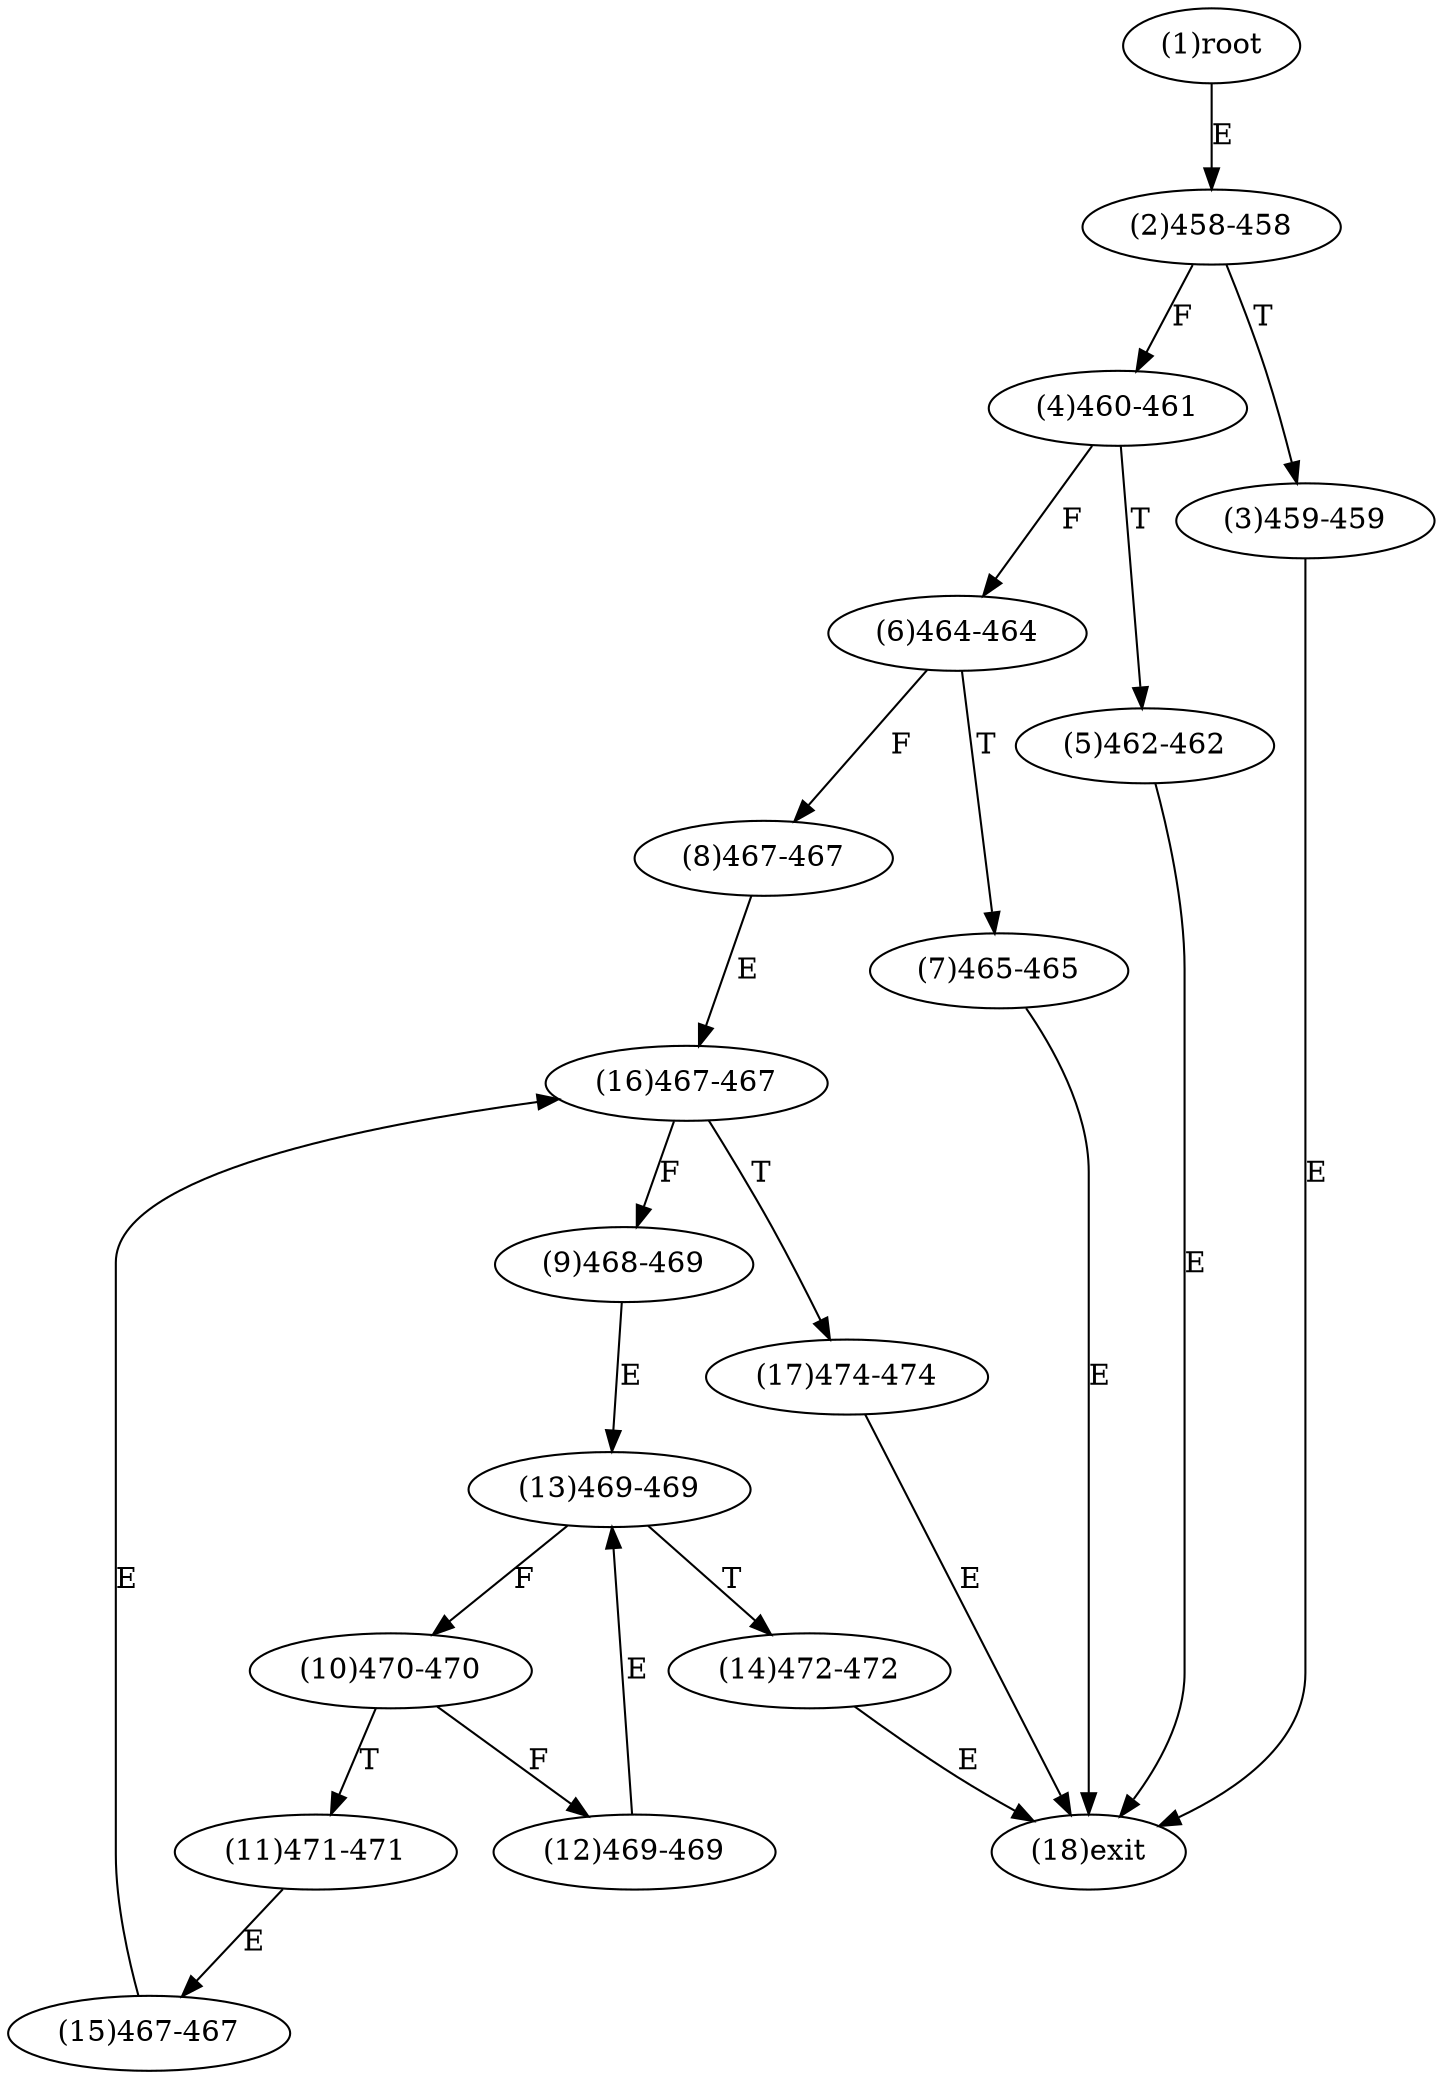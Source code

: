 digraph "" { 
1[ label="(1)root"];
2[ label="(2)458-458"];
3[ label="(3)459-459"];
4[ label="(4)460-461"];
5[ label="(5)462-462"];
6[ label="(6)464-464"];
7[ label="(7)465-465"];
8[ label="(8)467-467"];
9[ label="(9)468-469"];
10[ label="(10)470-470"];
11[ label="(11)471-471"];
12[ label="(12)469-469"];
13[ label="(13)469-469"];
14[ label="(14)472-472"];
15[ label="(15)467-467"];
17[ label="(17)474-474"];
16[ label="(16)467-467"];
18[ label="(18)exit"];
1->2[ label="E"];
2->4[ label="F"];
2->3[ label="T"];
3->18[ label="E"];
4->6[ label="F"];
4->5[ label="T"];
5->18[ label="E"];
6->8[ label="F"];
6->7[ label="T"];
7->18[ label="E"];
8->16[ label="E"];
9->13[ label="E"];
10->12[ label="F"];
10->11[ label="T"];
11->15[ label="E"];
12->13[ label="E"];
13->10[ label="F"];
13->14[ label="T"];
14->18[ label="E"];
15->16[ label="E"];
16->9[ label="F"];
16->17[ label="T"];
17->18[ label="E"];
}